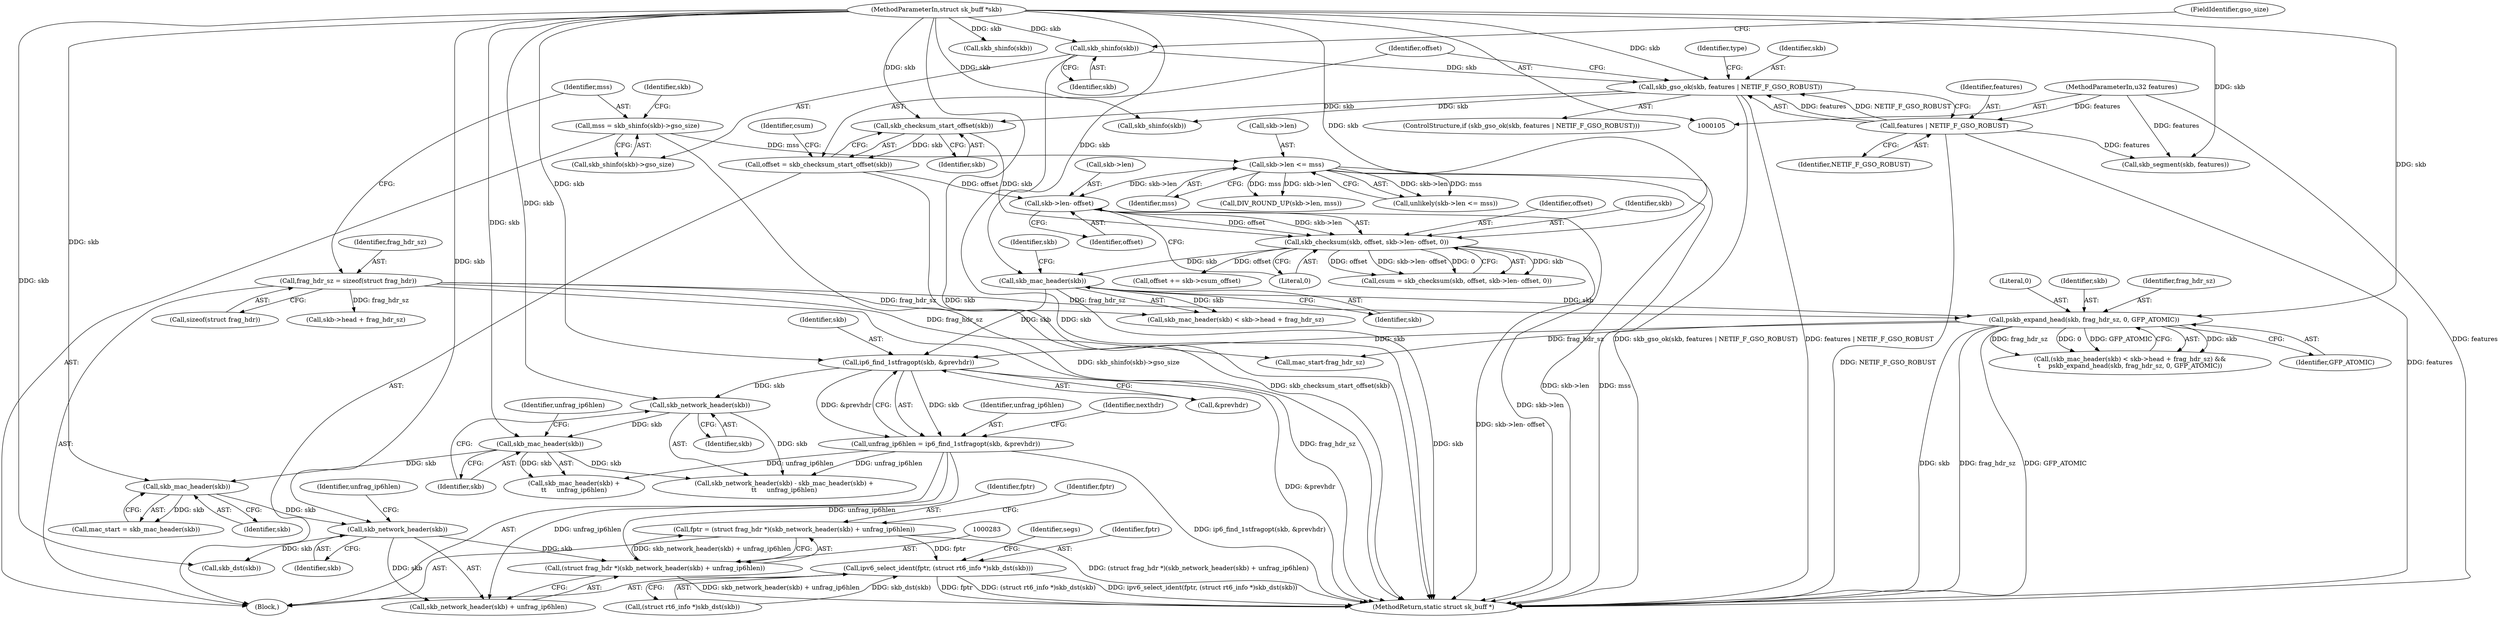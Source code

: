 digraph "0_linux_87c48fa3b4630905f98268dde838ee43626a060c_3@pointer" {
"1000280" [label="(Call,fptr = (struct frag_hdr *)(skb_network_header(skb) + unfrag_ip6hlen))"];
"1000282" [label="(Call,(struct frag_hdr *)(skb_network_header(skb) + unfrag_ip6hlen))"];
"1000285" [label="(Call,skb_network_header(skb))"];
"1000262" [label="(Call,skb_mac_header(skb))"];
"1000257" [label="(Call,skb_mac_header(skb))"];
"1000254" [label="(Call,skb_network_header(skb))"];
"1000239" [label="(Call,ip6_find_1stfragopt(skb, &prevhdr))"];
"1000224" [label="(Call,skb_mac_header(skb))"];
"1000191" [label="(Call,skb_checksum(skb, offset, skb->len- offset, 0))"];
"1000187" [label="(Call,skb_checksum_start_offset(skb))"];
"1000144" [label="(Call,skb_gso_ok(skb, features | NETIF_F_GSO_ROBUST))"];
"1000132" [label="(Call,skb_shinfo(skb))"];
"1000106" [label="(MethodParameterIn,struct sk_buff *skb)"];
"1000146" [label="(Call,features | NETIF_F_GSO_ROBUST)"];
"1000107" [label="(MethodParameterIn,u32 features)"];
"1000194" [label="(Call,skb->len- offset)"];
"1000137" [label="(Call,skb->len <= mss)"];
"1000129" [label="(Call,mss = skb_shinfo(skb)->gso_size)"];
"1000185" [label="(Call,offset = skb_checksum_start_offset(skb))"];
"1000231" [label="(Call,pskb_expand_head(skb, frag_hdr_sz, 0, GFP_ATOMIC))"];
"1000123" [label="(Call,frag_hdr_sz = sizeof(struct frag_hdr))"];
"1000237" [label="(Call,unfrag_ip6hlen = ip6_find_1stfragopt(skb, &prevhdr))"];
"1000298" [label="(Call,ipv6_select_ident(fptr, (struct rt6_info *)skb_dst(skb)))"];
"1000282" [label="(Call,(struct frag_hdr *)(skb_network_header(skb) + unfrag_ip6hlen))"];
"1000194" [label="(Call,skb->len- offset)"];
"1000257" [label="(Call,skb_mac_header(skb))"];
"1000222" [label="(Call,(skb_mac_header(skb) < skb->head + frag_hdr_sz) &&\n\t    pskb_expand_head(skb, frag_hdr_sz, 0, GFP_ATOMIC))"];
"1000190" [label="(Identifier,csum)"];
"1000152" [label="(Identifier,type)"];
"1000260" [label="(Call,mac_start = skb_mac_header(skb))"];
"1000300" [label="(Call,(struct rt6_info *)skb_dst(skb))"];
"1000193" [label="(Identifier,offset)"];
"1000253" [label="(Call,skb_network_header(skb) - skb_mac_header(skb) +\n\t\t     unfrag_ip6hlen)"];
"1000188" [label="(Identifier,skb)"];
"1000234" [label="(Literal,0)"];
"1000143" [label="(ControlStructure,if (skb_gso_ok(skb, features | NETIF_F_GSO_ROBUST)))"];
"1000108" [label="(Block,)"];
"1000195" [label="(Call,skb->len)"];
"1000173" [label="(Call,skb_shinfo(skb))"];
"1000285" [label="(Call,skb_network_header(skb))"];
"1000199" [label="(Literal,0)"];
"1000137" [label="(Call,skb->len <= mss)"];
"1000238" [label="(Identifier,unfrag_ip6hlen)"];
"1000241" [label="(Call,&prevhdr)"];
"1000232" [label="(Identifier,skb)"];
"1000107" [label="(MethodParameterIn,u32 features)"];
"1000305" [label="(Identifier,segs)"];
"1000106" [label="(MethodParameterIn,struct sk_buff *skb)"];
"1000189" [label="(Call,csum = skb_checksum(skb, offset, skb->len- offset, 0))"];
"1000299" [label="(Identifier,fptr)"];
"1000233" [label="(Identifier,frag_hdr_sz)"];
"1000131" [label="(Call,skb_shinfo(skb)->gso_size)"];
"1000265" [label="(Call,mac_start-frag_hdr_sz)"];
"1000306" [label="(Call,skb_segment(skb, features))"];
"1000123" [label="(Call,frag_hdr_sz = sizeof(struct frag_hdr))"];
"1000191" [label="(Call,skb_checksum(skb, offset, skb->len- offset, 0))"];
"1000280" [label="(Call,fptr = (struct frag_hdr *)(skb_network_header(skb) + unfrag_ip6hlen))"];
"1000231" [label="(Call,pskb_expand_head(skb, frag_hdr_sz, 0, GFP_ATOMIC))"];
"1000134" [label="(FieldIdentifier,gso_size)"];
"1000262" [label="(Call,skb_mac_header(skb))"];
"1000144" [label="(Call,skb_gso_ok(skb, features | NETIF_F_GSO_ROBUST))"];
"1000146" [label="(Call,features | NETIF_F_GSO_ROBUST)"];
"1000125" [label="(Call,sizeof(struct frag_hdr))"];
"1000286" [label="(Identifier,skb)"];
"1000290" [label="(Identifier,fptr)"];
"1000258" [label="(Identifier,skb)"];
"1000138" [label="(Call,skb->len)"];
"1000263" [label="(Identifier,skb)"];
"1000223" [label="(Call,skb_mac_header(skb) < skb->head + frag_hdr_sz)"];
"1000147" [label="(Identifier,features)"];
"1000281" [label="(Identifier,fptr)"];
"1000124" [label="(Identifier,frag_hdr_sz)"];
"1000130" [label="(Identifier,mss)"];
"1000225" [label="(Identifier,skb)"];
"1000239" [label="(Call,ip6_find_1stfragopt(skb, &prevhdr))"];
"1000256" [label="(Call,skb_mac_header(skb) +\n\t\t     unfrag_ip6hlen)"];
"1000133" [label="(Identifier,skb)"];
"1000154" [label="(Call,skb_shinfo(skb))"];
"1000287" [label="(Identifier,unfrag_ip6hlen)"];
"1000139" [label="(Identifier,skb)"];
"1000244" [label="(Identifier,nexthdr)"];
"1000192" [label="(Identifier,skb)"];
"1000129" [label="(Call,mss = skb_shinfo(skb)->gso_size)"];
"1000200" [label="(Call,offset += skb->csum_offset)"];
"1000312" [label="(MethodReturn,static struct sk_buff *)"];
"1000185" [label="(Call,offset = skb_checksum_start_offset(skb))"];
"1000148" [label="(Identifier,NETIF_F_GSO_ROBUST)"];
"1000298" [label="(Call,ipv6_select_ident(fptr, (struct rt6_info *)skb_dst(skb)))"];
"1000259" [label="(Identifier,unfrag_ip6hlen)"];
"1000284" [label="(Call,skb_network_header(skb) + unfrag_ip6hlen)"];
"1000224" [label="(Call,skb_mac_header(skb))"];
"1000255" [label="(Identifier,skb)"];
"1000235" [label="(Identifier,GFP_ATOMIC)"];
"1000228" [label="(Identifier,skb)"];
"1000187" [label="(Call,skb_checksum_start_offset(skb))"];
"1000132" [label="(Call,skb_shinfo(skb))"];
"1000302" [label="(Call,skb_dst(skb))"];
"1000254" [label="(Call,skb_network_header(skb))"];
"1000141" [label="(Identifier,mss)"];
"1000237" [label="(Call,unfrag_ip6hlen = ip6_find_1stfragopt(skb, &prevhdr))"];
"1000176" [label="(Call,DIV_ROUND_UP(skb->len, mss))"];
"1000145" [label="(Identifier,skb)"];
"1000136" [label="(Call,unlikely(skb->len <= mss))"];
"1000240" [label="(Identifier,skb)"];
"1000198" [label="(Identifier,offset)"];
"1000226" [label="(Call,skb->head + frag_hdr_sz)"];
"1000186" [label="(Identifier,offset)"];
"1000280" -> "1000108"  [label="AST: "];
"1000280" -> "1000282"  [label="CFG: "];
"1000281" -> "1000280"  [label="AST: "];
"1000282" -> "1000280"  [label="AST: "];
"1000290" -> "1000280"  [label="CFG: "];
"1000280" -> "1000312"  [label="DDG: (struct frag_hdr *)(skb_network_header(skb) + unfrag_ip6hlen)"];
"1000282" -> "1000280"  [label="DDG: skb_network_header(skb) + unfrag_ip6hlen"];
"1000280" -> "1000298"  [label="DDG: fptr"];
"1000282" -> "1000284"  [label="CFG: "];
"1000283" -> "1000282"  [label="AST: "];
"1000284" -> "1000282"  [label="AST: "];
"1000282" -> "1000312"  [label="DDG: skb_network_header(skb) + unfrag_ip6hlen"];
"1000285" -> "1000282"  [label="DDG: skb"];
"1000237" -> "1000282"  [label="DDG: unfrag_ip6hlen"];
"1000285" -> "1000284"  [label="AST: "];
"1000285" -> "1000286"  [label="CFG: "];
"1000286" -> "1000285"  [label="AST: "];
"1000287" -> "1000285"  [label="CFG: "];
"1000285" -> "1000284"  [label="DDG: skb"];
"1000262" -> "1000285"  [label="DDG: skb"];
"1000106" -> "1000285"  [label="DDG: skb"];
"1000285" -> "1000302"  [label="DDG: skb"];
"1000262" -> "1000260"  [label="AST: "];
"1000262" -> "1000263"  [label="CFG: "];
"1000263" -> "1000262"  [label="AST: "];
"1000260" -> "1000262"  [label="CFG: "];
"1000262" -> "1000260"  [label="DDG: skb"];
"1000257" -> "1000262"  [label="DDG: skb"];
"1000106" -> "1000262"  [label="DDG: skb"];
"1000257" -> "1000256"  [label="AST: "];
"1000257" -> "1000258"  [label="CFG: "];
"1000258" -> "1000257"  [label="AST: "];
"1000259" -> "1000257"  [label="CFG: "];
"1000257" -> "1000253"  [label="DDG: skb"];
"1000257" -> "1000256"  [label="DDG: skb"];
"1000254" -> "1000257"  [label="DDG: skb"];
"1000106" -> "1000257"  [label="DDG: skb"];
"1000254" -> "1000253"  [label="AST: "];
"1000254" -> "1000255"  [label="CFG: "];
"1000255" -> "1000254"  [label="AST: "];
"1000258" -> "1000254"  [label="CFG: "];
"1000254" -> "1000253"  [label="DDG: skb"];
"1000239" -> "1000254"  [label="DDG: skb"];
"1000106" -> "1000254"  [label="DDG: skb"];
"1000239" -> "1000237"  [label="AST: "];
"1000239" -> "1000241"  [label="CFG: "];
"1000240" -> "1000239"  [label="AST: "];
"1000241" -> "1000239"  [label="AST: "];
"1000237" -> "1000239"  [label="CFG: "];
"1000239" -> "1000312"  [label="DDG: &prevhdr"];
"1000239" -> "1000237"  [label="DDG: skb"];
"1000239" -> "1000237"  [label="DDG: &prevhdr"];
"1000224" -> "1000239"  [label="DDG: skb"];
"1000231" -> "1000239"  [label="DDG: skb"];
"1000106" -> "1000239"  [label="DDG: skb"];
"1000224" -> "1000223"  [label="AST: "];
"1000224" -> "1000225"  [label="CFG: "];
"1000225" -> "1000224"  [label="AST: "];
"1000228" -> "1000224"  [label="CFG: "];
"1000224" -> "1000312"  [label="DDG: skb"];
"1000224" -> "1000223"  [label="DDG: skb"];
"1000191" -> "1000224"  [label="DDG: skb"];
"1000106" -> "1000224"  [label="DDG: skb"];
"1000224" -> "1000231"  [label="DDG: skb"];
"1000191" -> "1000189"  [label="AST: "];
"1000191" -> "1000199"  [label="CFG: "];
"1000192" -> "1000191"  [label="AST: "];
"1000193" -> "1000191"  [label="AST: "];
"1000194" -> "1000191"  [label="AST: "];
"1000199" -> "1000191"  [label="AST: "];
"1000189" -> "1000191"  [label="CFG: "];
"1000191" -> "1000312"  [label="DDG: skb->len- offset"];
"1000191" -> "1000189"  [label="DDG: skb"];
"1000191" -> "1000189"  [label="DDG: offset"];
"1000191" -> "1000189"  [label="DDG: skb->len- offset"];
"1000191" -> "1000189"  [label="DDG: 0"];
"1000187" -> "1000191"  [label="DDG: skb"];
"1000106" -> "1000191"  [label="DDG: skb"];
"1000194" -> "1000191"  [label="DDG: offset"];
"1000194" -> "1000191"  [label="DDG: skb->len"];
"1000191" -> "1000200"  [label="DDG: offset"];
"1000187" -> "1000185"  [label="AST: "];
"1000187" -> "1000188"  [label="CFG: "];
"1000188" -> "1000187"  [label="AST: "];
"1000185" -> "1000187"  [label="CFG: "];
"1000187" -> "1000185"  [label="DDG: skb"];
"1000144" -> "1000187"  [label="DDG: skb"];
"1000106" -> "1000187"  [label="DDG: skb"];
"1000144" -> "1000143"  [label="AST: "];
"1000144" -> "1000146"  [label="CFG: "];
"1000145" -> "1000144"  [label="AST: "];
"1000146" -> "1000144"  [label="AST: "];
"1000152" -> "1000144"  [label="CFG: "];
"1000186" -> "1000144"  [label="CFG: "];
"1000144" -> "1000312"  [label="DDG: skb_gso_ok(skb, features | NETIF_F_GSO_ROBUST)"];
"1000144" -> "1000312"  [label="DDG: features | NETIF_F_GSO_ROBUST"];
"1000132" -> "1000144"  [label="DDG: skb"];
"1000106" -> "1000144"  [label="DDG: skb"];
"1000146" -> "1000144"  [label="DDG: features"];
"1000146" -> "1000144"  [label="DDG: NETIF_F_GSO_ROBUST"];
"1000144" -> "1000154"  [label="DDG: skb"];
"1000132" -> "1000131"  [label="AST: "];
"1000132" -> "1000133"  [label="CFG: "];
"1000133" -> "1000132"  [label="AST: "];
"1000134" -> "1000132"  [label="CFG: "];
"1000132" -> "1000312"  [label="DDG: skb"];
"1000106" -> "1000132"  [label="DDG: skb"];
"1000106" -> "1000105"  [label="AST: "];
"1000106" -> "1000312"  [label="DDG: skb"];
"1000106" -> "1000154"  [label="DDG: skb"];
"1000106" -> "1000173"  [label="DDG: skb"];
"1000106" -> "1000231"  [label="DDG: skb"];
"1000106" -> "1000302"  [label="DDG: skb"];
"1000106" -> "1000306"  [label="DDG: skb"];
"1000146" -> "1000148"  [label="CFG: "];
"1000147" -> "1000146"  [label="AST: "];
"1000148" -> "1000146"  [label="AST: "];
"1000146" -> "1000312"  [label="DDG: NETIF_F_GSO_ROBUST"];
"1000146" -> "1000312"  [label="DDG: features"];
"1000107" -> "1000146"  [label="DDG: features"];
"1000146" -> "1000306"  [label="DDG: features"];
"1000107" -> "1000105"  [label="AST: "];
"1000107" -> "1000312"  [label="DDG: features"];
"1000107" -> "1000306"  [label="DDG: features"];
"1000194" -> "1000198"  [label="CFG: "];
"1000195" -> "1000194"  [label="AST: "];
"1000198" -> "1000194"  [label="AST: "];
"1000199" -> "1000194"  [label="CFG: "];
"1000194" -> "1000312"  [label="DDG: skb->len"];
"1000137" -> "1000194"  [label="DDG: skb->len"];
"1000185" -> "1000194"  [label="DDG: offset"];
"1000137" -> "1000136"  [label="AST: "];
"1000137" -> "1000141"  [label="CFG: "];
"1000138" -> "1000137"  [label="AST: "];
"1000141" -> "1000137"  [label="AST: "];
"1000136" -> "1000137"  [label="CFG: "];
"1000137" -> "1000312"  [label="DDG: mss"];
"1000137" -> "1000312"  [label="DDG: skb->len"];
"1000137" -> "1000136"  [label="DDG: skb->len"];
"1000137" -> "1000136"  [label="DDG: mss"];
"1000129" -> "1000137"  [label="DDG: mss"];
"1000137" -> "1000176"  [label="DDG: skb->len"];
"1000137" -> "1000176"  [label="DDG: mss"];
"1000129" -> "1000108"  [label="AST: "];
"1000129" -> "1000131"  [label="CFG: "];
"1000130" -> "1000129"  [label="AST: "];
"1000131" -> "1000129"  [label="AST: "];
"1000139" -> "1000129"  [label="CFG: "];
"1000129" -> "1000312"  [label="DDG: skb_shinfo(skb)->gso_size"];
"1000185" -> "1000108"  [label="AST: "];
"1000186" -> "1000185"  [label="AST: "];
"1000190" -> "1000185"  [label="CFG: "];
"1000185" -> "1000312"  [label="DDG: skb_checksum_start_offset(skb)"];
"1000231" -> "1000222"  [label="AST: "];
"1000231" -> "1000235"  [label="CFG: "];
"1000232" -> "1000231"  [label="AST: "];
"1000233" -> "1000231"  [label="AST: "];
"1000234" -> "1000231"  [label="AST: "];
"1000235" -> "1000231"  [label="AST: "];
"1000222" -> "1000231"  [label="CFG: "];
"1000231" -> "1000312"  [label="DDG: skb"];
"1000231" -> "1000312"  [label="DDG: frag_hdr_sz"];
"1000231" -> "1000312"  [label="DDG: GFP_ATOMIC"];
"1000231" -> "1000222"  [label="DDG: skb"];
"1000231" -> "1000222"  [label="DDG: frag_hdr_sz"];
"1000231" -> "1000222"  [label="DDG: 0"];
"1000231" -> "1000222"  [label="DDG: GFP_ATOMIC"];
"1000123" -> "1000231"  [label="DDG: frag_hdr_sz"];
"1000231" -> "1000265"  [label="DDG: frag_hdr_sz"];
"1000123" -> "1000108"  [label="AST: "];
"1000123" -> "1000125"  [label="CFG: "];
"1000124" -> "1000123"  [label="AST: "];
"1000125" -> "1000123"  [label="AST: "];
"1000130" -> "1000123"  [label="CFG: "];
"1000123" -> "1000312"  [label="DDG: frag_hdr_sz"];
"1000123" -> "1000223"  [label="DDG: frag_hdr_sz"];
"1000123" -> "1000226"  [label="DDG: frag_hdr_sz"];
"1000123" -> "1000265"  [label="DDG: frag_hdr_sz"];
"1000237" -> "1000108"  [label="AST: "];
"1000238" -> "1000237"  [label="AST: "];
"1000244" -> "1000237"  [label="CFG: "];
"1000237" -> "1000312"  [label="DDG: ip6_find_1stfragopt(skb, &prevhdr)"];
"1000237" -> "1000253"  [label="DDG: unfrag_ip6hlen"];
"1000237" -> "1000256"  [label="DDG: unfrag_ip6hlen"];
"1000237" -> "1000284"  [label="DDG: unfrag_ip6hlen"];
"1000298" -> "1000108"  [label="AST: "];
"1000298" -> "1000300"  [label="CFG: "];
"1000299" -> "1000298"  [label="AST: "];
"1000300" -> "1000298"  [label="AST: "];
"1000305" -> "1000298"  [label="CFG: "];
"1000298" -> "1000312"  [label="DDG: ipv6_select_ident(fptr, (struct rt6_info *)skb_dst(skb))"];
"1000298" -> "1000312"  [label="DDG: fptr"];
"1000298" -> "1000312"  [label="DDG: (struct rt6_info *)skb_dst(skb)"];
"1000300" -> "1000298"  [label="DDG: skb_dst(skb)"];
}
